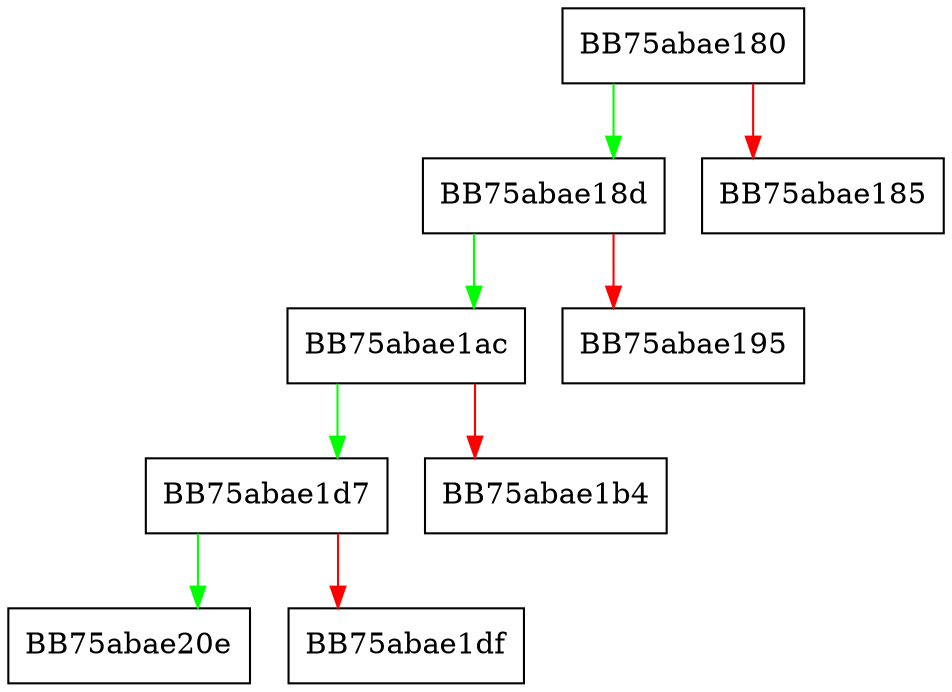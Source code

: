digraph write_value_utf8 {
  node [shape="box"];
  graph [splines=ortho];
  BB75abae180 -> BB75abae18d [color="green"];
  BB75abae180 -> BB75abae185 [color="red"];
  BB75abae18d -> BB75abae1ac [color="green"];
  BB75abae18d -> BB75abae195 [color="red"];
  BB75abae1ac -> BB75abae1d7 [color="green"];
  BB75abae1ac -> BB75abae1b4 [color="red"];
  BB75abae1d7 -> BB75abae20e [color="green"];
  BB75abae1d7 -> BB75abae1df [color="red"];
}